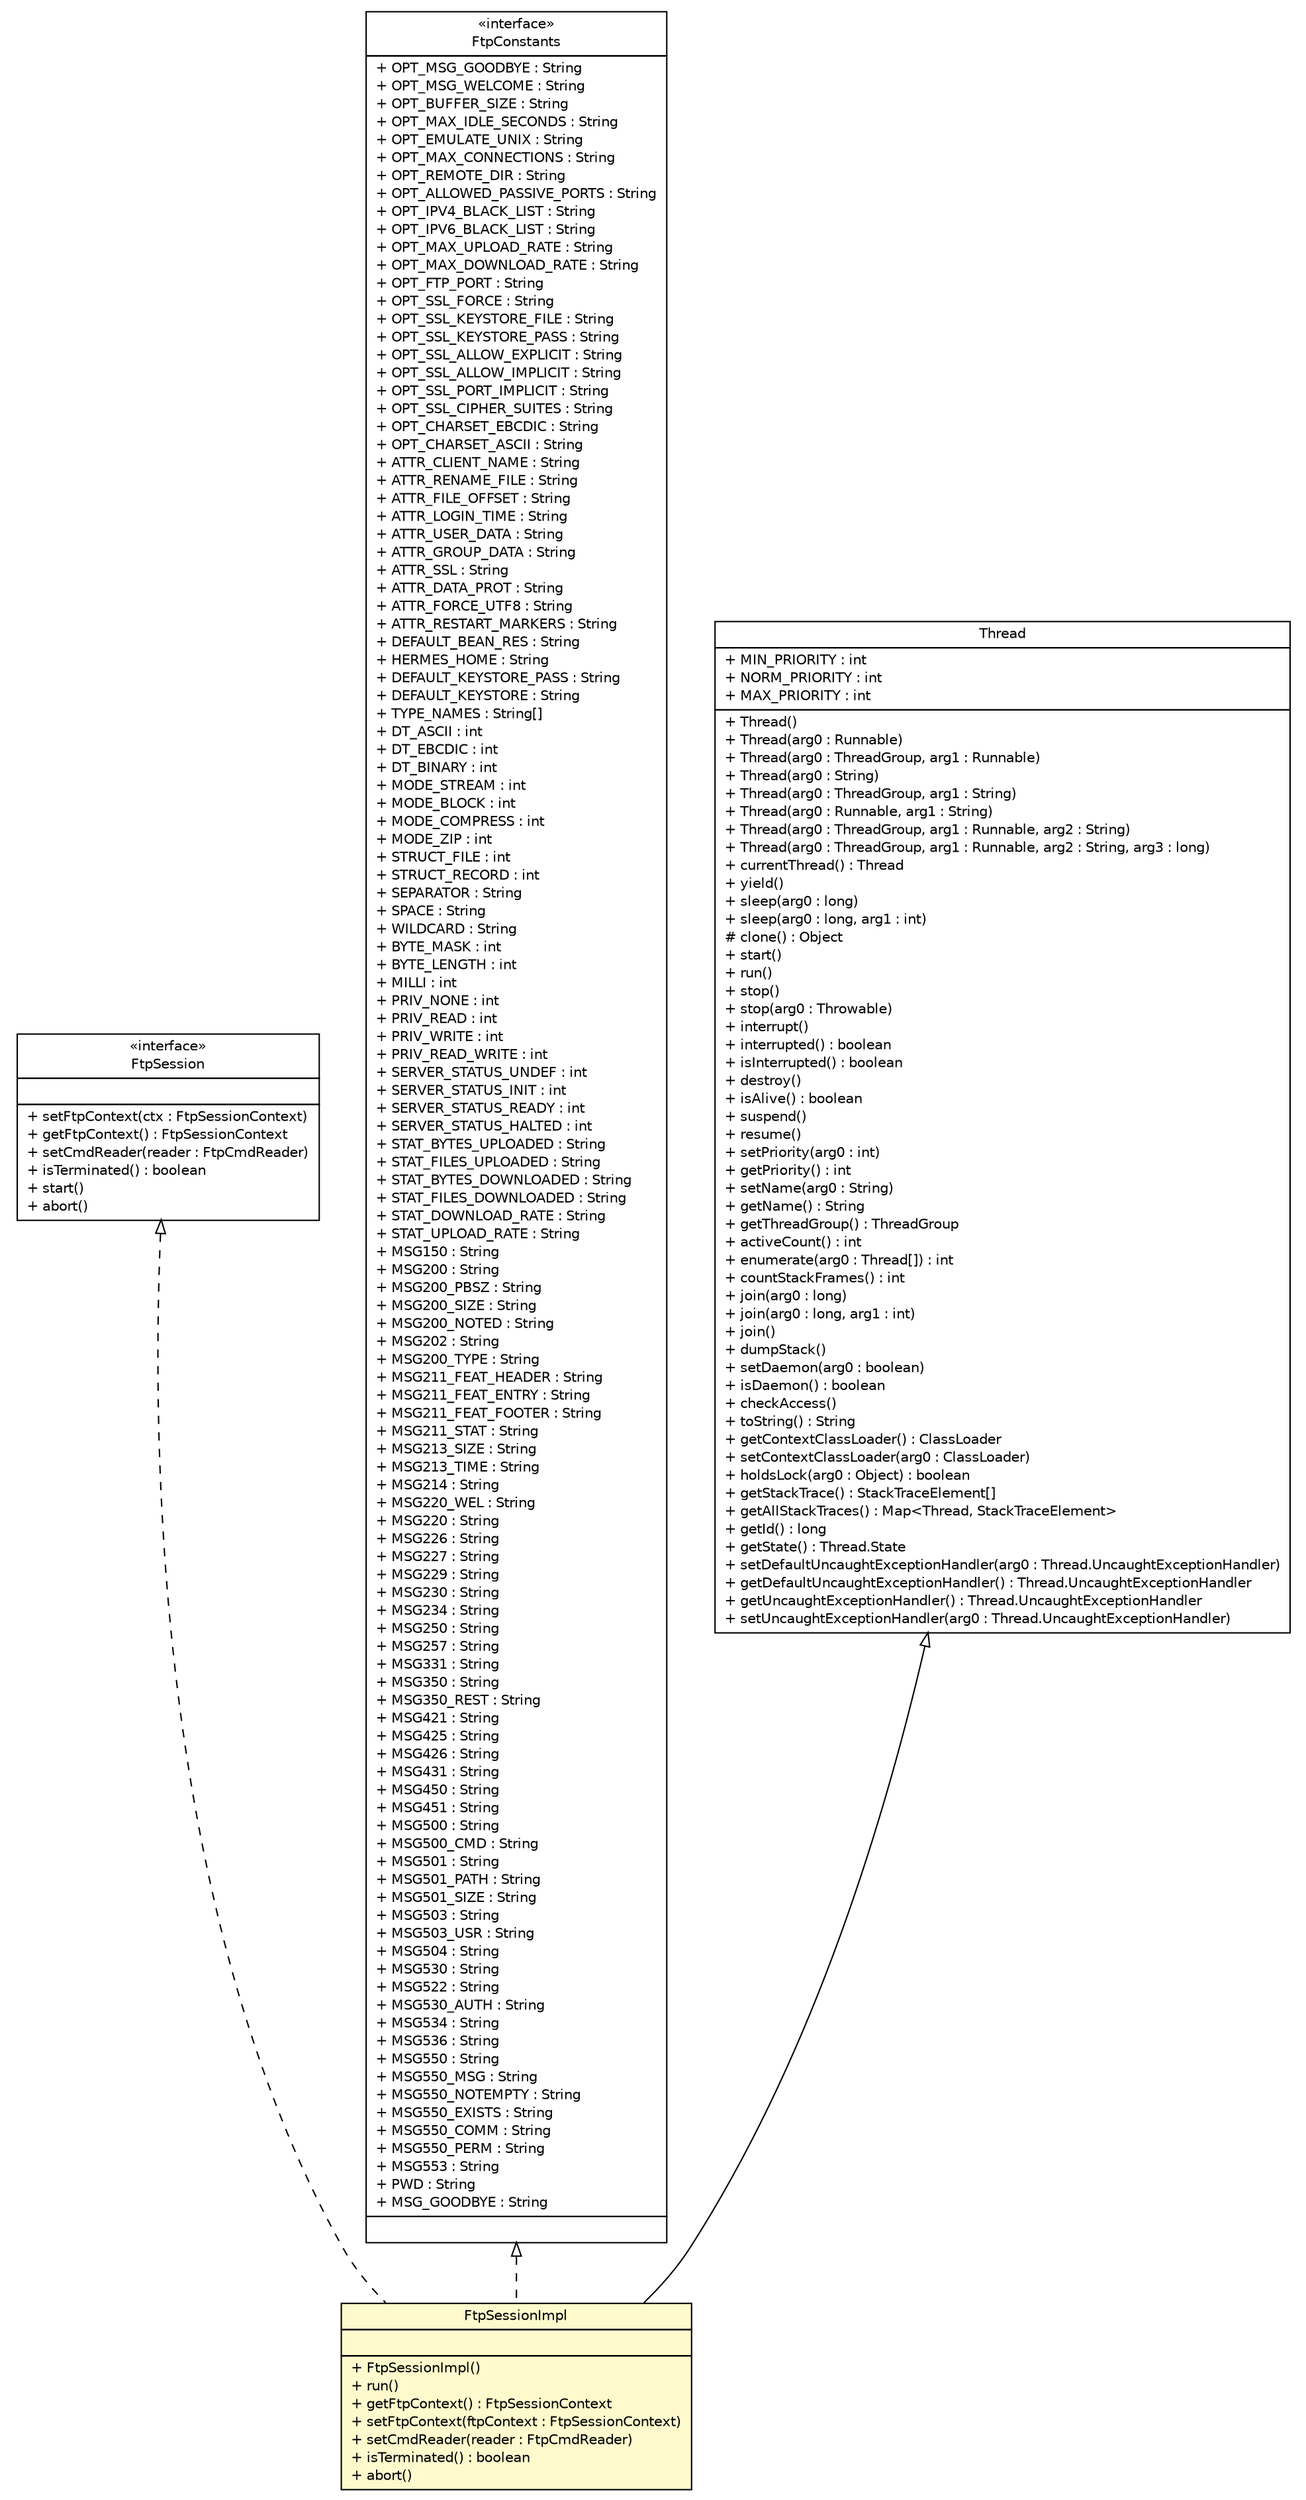 #!/usr/local/bin/dot
#
# Class diagram 
# Generated by UMLGraph version 5.1 (http://www.umlgraph.org/)
#

digraph G {
	edge [fontname="Helvetica",fontsize=10,labelfontname="Helvetica",labelfontsize=10];
	node [fontname="Helvetica",fontsize=10,shape=plaintext];
	nodesep=0.25;
	ranksep=0.5;
	// com.apporiented.hermesftp.session.FtpSession
	c4998 [label=<<table title="com.apporiented.hermesftp.session.FtpSession" border="0" cellborder="1" cellspacing="0" cellpadding="2" port="p" href="../FtpSession.html">
		<tr><td><table border="0" cellspacing="0" cellpadding="1">
<tr><td align="center" balign="center"> &#171;interface&#187; </td></tr>
<tr><td align="center" balign="center"> FtpSession </td></tr>
		</table></td></tr>
		<tr><td><table border="0" cellspacing="0" cellpadding="1">
<tr><td align="left" balign="left">  </td></tr>
		</table></td></tr>
		<tr><td><table border="0" cellspacing="0" cellpadding="1">
<tr><td align="left" balign="left"> + setFtpContext(ctx : FtpSessionContext) </td></tr>
<tr><td align="left" balign="left"> + getFtpContext() : FtpSessionContext </td></tr>
<tr><td align="left" balign="left"> + setCmdReader(reader : FtpCmdReader) </td></tr>
<tr><td align="left" balign="left"> + isTerminated() : boolean </td></tr>
<tr><td align="left" balign="left"> + start() </td></tr>
<tr><td align="left" balign="left"> + abort() </td></tr>
		</table></td></tr>
		</table>>, fontname="Helvetica", fontcolor="black", fontsize=10.0];
	// com.apporiented.hermesftp.session.impl.FtpSessionImpl
	c5000 [label=<<table title="com.apporiented.hermesftp.session.impl.FtpSessionImpl" border="0" cellborder="1" cellspacing="0" cellpadding="2" port="p" bgcolor="lemonChiffon" href="./FtpSessionImpl.html">
		<tr><td><table border="0" cellspacing="0" cellpadding="1">
<tr><td align="center" balign="center"> FtpSessionImpl </td></tr>
		</table></td></tr>
		<tr><td><table border="0" cellspacing="0" cellpadding="1">
<tr><td align="left" balign="left">  </td></tr>
		</table></td></tr>
		<tr><td><table border="0" cellspacing="0" cellpadding="1">
<tr><td align="left" balign="left"> + FtpSessionImpl() </td></tr>
<tr><td align="left" balign="left"> + run() </td></tr>
<tr><td align="left" balign="left"> + getFtpContext() : FtpSessionContext </td></tr>
<tr><td align="left" balign="left"> + setFtpContext(ftpContext : FtpSessionContext) </td></tr>
<tr><td align="left" balign="left"> + setCmdReader(reader : FtpCmdReader) </td></tr>
<tr><td align="left" balign="left"> + isTerminated() : boolean </td></tr>
<tr><td align="left" balign="left"> + abort() </td></tr>
		</table></td></tr>
		</table>>, fontname="Helvetica", fontcolor="black", fontsize=10.0];
	// com.apporiented.hermesftp.common.FtpConstants
	c5003 [label=<<table title="com.apporiented.hermesftp.common.FtpConstants" border="0" cellborder="1" cellspacing="0" cellpadding="2" port="p" href="../../common/FtpConstants.html">
		<tr><td><table border="0" cellspacing="0" cellpadding="1">
<tr><td align="center" balign="center"> &#171;interface&#187; </td></tr>
<tr><td align="center" balign="center"> FtpConstants </td></tr>
		</table></td></tr>
		<tr><td><table border="0" cellspacing="0" cellpadding="1">
<tr><td align="left" balign="left"> + OPT_MSG_GOODBYE : String </td></tr>
<tr><td align="left" balign="left"> + OPT_MSG_WELCOME : String </td></tr>
<tr><td align="left" balign="left"> + OPT_BUFFER_SIZE : String </td></tr>
<tr><td align="left" balign="left"> + OPT_MAX_IDLE_SECONDS : String </td></tr>
<tr><td align="left" balign="left"> + OPT_EMULATE_UNIX : String </td></tr>
<tr><td align="left" balign="left"> + OPT_MAX_CONNECTIONS : String </td></tr>
<tr><td align="left" balign="left"> + OPT_REMOTE_DIR : String </td></tr>
<tr><td align="left" balign="left"> + OPT_ALLOWED_PASSIVE_PORTS : String </td></tr>
<tr><td align="left" balign="left"> + OPT_IPV4_BLACK_LIST : String </td></tr>
<tr><td align="left" balign="left"> + OPT_IPV6_BLACK_LIST : String </td></tr>
<tr><td align="left" balign="left"> + OPT_MAX_UPLOAD_RATE : String </td></tr>
<tr><td align="left" balign="left"> + OPT_MAX_DOWNLOAD_RATE : String </td></tr>
<tr><td align="left" balign="left"> + OPT_FTP_PORT : String </td></tr>
<tr><td align="left" balign="left"> + OPT_SSL_FORCE : String </td></tr>
<tr><td align="left" balign="left"> + OPT_SSL_KEYSTORE_FILE : String </td></tr>
<tr><td align="left" balign="left"> + OPT_SSL_KEYSTORE_PASS : String </td></tr>
<tr><td align="left" balign="left"> + OPT_SSL_ALLOW_EXPLICIT : String </td></tr>
<tr><td align="left" balign="left"> + OPT_SSL_ALLOW_IMPLICIT : String </td></tr>
<tr><td align="left" balign="left"> + OPT_SSL_PORT_IMPLICIT : String </td></tr>
<tr><td align="left" balign="left"> + OPT_SSL_CIPHER_SUITES : String </td></tr>
<tr><td align="left" balign="left"> + OPT_CHARSET_EBCDIC : String </td></tr>
<tr><td align="left" balign="left"> + OPT_CHARSET_ASCII : String </td></tr>
<tr><td align="left" balign="left"> + ATTR_CLIENT_NAME : String </td></tr>
<tr><td align="left" balign="left"> + ATTR_RENAME_FILE : String </td></tr>
<tr><td align="left" balign="left"> + ATTR_FILE_OFFSET : String </td></tr>
<tr><td align="left" balign="left"> + ATTR_LOGIN_TIME : String </td></tr>
<tr><td align="left" balign="left"> + ATTR_USER_DATA : String </td></tr>
<tr><td align="left" balign="left"> + ATTR_GROUP_DATA : String </td></tr>
<tr><td align="left" balign="left"> + ATTR_SSL : String </td></tr>
<tr><td align="left" balign="left"> + ATTR_DATA_PROT : String </td></tr>
<tr><td align="left" balign="left"> + ATTR_FORCE_UTF8 : String </td></tr>
<tr><td align="left" balign="left"> + ATTR_RESTART_MARKERS : String </td></tr>
<tr><td align="left" balign="left"> + DEFAULT_BEAN_RES : String </td></tr>
<tr><td align="left" balign="left"> + HERMES_HOME : String </td></tr>
<tr><td align="left" balign="left"> + DEFAULT_KEYSTORE_PASS : String </td></tr>
<tr><td align="left" balign="left"> + DEFAULT_KEYSTORE : String </td></tr>
<tr><td align="left" balign="left"> + TYPE_NAMES : String[] </td></tr>
<tr><td align="left" balign="left"> + DT_ASCII : int </td></tr>
<tr><td align="left" balign="left"> + DT_EBCDIC : int </td></tr>
<tr><td align="left" balign="left"> + DT_BINARY : int </td></tr>
<tr><td align="left" balign="left"> + MODE_STREAM : int </td></tr>
<tr><td align="left" balign="left"> + MODE_BLOCK : int </td></tr>
<tr><td align="left" balign="left"> + MODE_COMPRESS : int </td></tr>
<tr><td align="left" balign="left"> + MODE_ZIP : int </td></tr>
<tr><td align="left" balign="left"> + STRUCT_FILE : int </td></tr>
<tr><td align="left" balign="left"> + STRUCT_RECORD : int </td></tr>
<tr><td align="left" balign="left"> + SEPARATOR : String </td></tr>
<tr><td align="left" balign="left"> + SPACE : String </td></tr>
<tr><td align="left" balign="left"> + WILDCARD : String </td></tr>
<tr><td align="left" balign="left"> + BYTE_MASK : int </td></tr>
<tr><td align="left" balign="left"> + BYTE_LENGTH : int </td></tr>
<tr><td align="left" balign="left"> + MILLI : int </td></tr>
<tr><td align="left" balign="left"> + PRIV_NONE : int </td></tr>
<tr><td align="left" balign="left"> + PRIV_READ : int </td></tr>
<tr><td align="left" balign="left"> + PRIV_WRITE : int </td></tr>
<tr><td align="left" balign="left"> + PRIV_READ_WRITE : int </td></tr>
<tr><td align="left" balign="left"> + SERVER_STATUS_UNDEF : int </td></tr>
<tr><td align="left" balign="left"> + SERVER_STATUS_INIT : int </td></tr>
<tr><td align="left" balign="left"> + SERVER_STATUS_READY : int </td></tr>
<tr><td align="left" balign="left"> + SERVER_STATUS_HALTED : int </td></tr>
<tr><td align="left" balign="left"> + STAT_BYTES_UPLOADED : String </td></tr>
<tr><td align="left" balign="left"> + STAT_FILES_UPLOADED : String </td></tr>
<tr><td align="left" balign="left"> + STAT_BYTES_DOWNLOADED : String </td></tr>
<tr><td align="left" balign="left"> + STAT_FILES_DOWNLOADED : String </td></tr>
<tr><td align="left" balign="left"> + STAT_DOWNLOAD_RATE : String </td></tr>
<tr><td align="left" balign="left"> + STAT_UPLOAD_RATE : String </td></tr>
<tr><td align="left" balign="left"> + MSG150 : String </td></tr>
<tr><td align="left" balign="left"> + MSG200 : String </td></tr>
<tr><td align="left" balign="left"> + MSG200_PBSZ : String </td></tr>
<tr><td align="left" balign="left"> + MSG200_SIZE : String </td></tr>
<tr><td align="left" balign="left"> + MSG200_NOTED : String </td></tr>
<tr><td align="left" balign="left"> + MSG202 : String </td></tr>
<tr><td align="left" balign="left"> + MSG200_TYPE : String </td></tr>
<tr><td align="left" balign="left"> + MSG211_FEAT_HEADER : String </td></tr>
<tr><td align="left" balign="left"> + MSG211_FEAT_ENTRY : String </td></tr>
<tr><td align="left" balign="left"> + MSG211_FEAT_FOOTER : String </td></tr>
<tr><td align="left" balign="left"> + MSG211_STAT : String </td></tr>
<tr><td align="left" balign="left"> + MSG213_SIZE : String </td></tr>
<tr><td align="left" balign="left"> + MSG213_TIME : String </td></tr>
<tr><td align="left" balign="left"> + MSG214 : String </td></tr>
<tr><td align="left" balign="left"> + MSG220_WEL : String </td></tr>
<tr><td align="left" balign="left"> + MSG220 : String </td></tr>
<tr><td align="left" balign="left"> + MSG226 : String </td></tr>
<tr><td align="left" balign="left"> + MSG227 : String </td></tr>
<tr><td align="left" balign="left"> + MSG229 : String </td></tr>
<tr><td align="left" balign="left"> + MSG230 : String </td></tr>
<tr><td align="left" balign="left"> + MSG234 : String </td></tr>
<tr><td align="left" balign="left"> + MSG250 : String </td></tr>
<tr><td align="left" balign="left"> + MSG257 : String </td></tr>
<tr><td align="left" balign="left"> + MSG331 : String </td></tr>
<tr><td align="left" balign="left"> + MSG350 : String </td></tr>
<tr><td align="left" balign="left"> + MSG350_REST : String </td></tr>
<tr><td align="left" balign="left"> + MSG421 : String </td></tr>
<tr><td align="left" balign="left"> + MSG425 : String </td></tr>
<tr><td align="left" balign="left"> + MSG426 : String </td></tr>
<tr><td align="left" balign="left"> + MSG431 : String </td></tr>
<tr><td align="left" balign="left"> + MSG450 : String </td></tr>
<tr><td align="left" balign="left"> + MSG451 : String </td></tr>
<tr><td align="left" balign="left"> + MSG500 : String </td></tr>
<tr><td align="left" balign="left"> + MSG500_CMD : String </td></tr>
<tr><td align="left" balign="left"> + MSG501 : String </td></tr>
<tr><td align="left" balign="left"> + MSG501_PATH : String </td></tr>
<tr><td align="left" balign="left"> + MSG501_SIZE : String </td></tr>
<tr><td align="left" balign="left"> + MSG503 : String </td></tr>
<tr><td align="left" balign="left"> + MSG503_USR : String </td></tr>
<tr><td align="left" balign="left"> + MSG504 : String </td></tr>
<tr><td align="left" balign="left"> + MSG530 : String </td></tr>
<tr><td align="left" balign="left"> + MSG522 : String </td></tr>
<tr><td align="left" balign="left"> + MSG530_AUTH : String </td></tr>
<tr><td align="left" balign="left"> + MSG534 : String </td></tr>
<tr><td align="left" balign="left"> + MSG536 : String </td></tr>
<tr><td align="left" balign="left"> + MSG550 : String </td></tr>
<tr><td align="left" balign="left"> + MSG550_MSG : String </td></tr>
<tr><td align="left" balign="left"> + MSG550_NOTEMPTY : String </td></tr>
<tr><td align="left" balign="left"> + MSG550_EXISTS : String </td></tr>
<tr><td align="left" balign="left"> + MSG550_COMM : String </td></tr>
<tr><td align="left" balign="left"> + MSG550_PERM : String </td></tr>
<tr><td align="left" balign="left"> + MSG553 : String </td></tr>
<tr><td align="left" balign="left"> + PWD : String </td></tr>
<tr><td align="left" balign="left"> + MSG_GOODBYE : String </td></tr>
		</table></td></tr>
		<tr><td><table border="0" cellspacing="0" cellpadding="1">
<tr><td align="left" balign="left">  </td></tr>
		</table></td></tr>
		</table>>, fontname="Helvetica", fontcolor="black", fontsize=10.0];
	//com.apporiented.hermesftp.session.impl.FtpSessionImpl extends java.lang.Thread
	c5102:p -> c5000:p [dir=back,arrowtail=empty];
	//com.apporiented.hermesftp.session.impl.FtpSessionImpl implements com.apporiented.hermesftp.session.FtpSession
	c4998:p -> c5000:p [dir=back,arrowtail=empty,style=dashed];
	//com.apporiented.hermesftp.session.impl.FtpSessionImpl implements com.apporiented.hermesftp.common.FtpConstants
	c5003:p -> c5000:p [dir=back,arrowtail=empty,style=dashed];
	// java.lang.Thread
	c5102 [label=<<table title="java.lang.Thread" border="0" cellborder="1" cellspacing="0" cellpadding="2" port="p" href="http://java.sun.com/j2se/1.4.2/docs/api/java/lang/Thread.html">
		<tr><td><table border="0" cellspacing="0" cellpadding="1">
<tr><td align="center" balign="center"> Thread </td></tr>
		</table></td></tr>
		<tr><td><table border="0" cellspacing="0" cellpadding="1">
<tr><td align="left" balign="left"> + MIN_PRIORITY : int </td></tr>
<tr><td align="left" balign="left"> + NORM_PRIORITY : int </td></tr>
<tr><td align="left" balign="left"> + MAX_PRIORITY : int </td></tr>
		</table></td></tr>
		<tr><td><table border="0" cellspacing="0" cellpadding="1">
<tr><td align="left" balign="left"> + Thread() </td></tr>
<tr><td align="left" balign="left"> + Thread(arg0 : Runnable) </td></tr>
<tr><td align="left" balign="left"> + Thread(arg0 : ThreadGroup, arg1 : Runnable) </td></tr>
<tr><td align="left" balign="left"> + Thread(arg0 : String) </td></tr>
<tr><td align="left" balign="left"> + Thread(arg0 : ThreadGroup, arg1 : String) </td></tr>
<tr><td align="left" balign="left"> + Thread(arg0 : Runnable, arg1 : String) </td></tr>
<tr><td align="left" balign="left"> + Thread(arg0 : ThreadGroup, arg1 : Runnable, arg2 : String) </td></tr>
<tr><td align="left" balign="left"> + Thread(arg0 : ThreadGroup, arg1 : Runnable, arg2 : String, arg3 : long) </td></tr>
<tr><td align="left" balign="left"> + currentThread() : Thread </td></tr>
<tr><td align="left" balign="left"> + yield() </td></tr>
<tr><td align="left" balign="left"> + sleep(arg0 : long) </td></tr>
<tr><td align="left" balign="left"> + sleep(arg0 : long, arg1 : int) </td></tr>
<tr><td align="left" balign="left"> # clone() : Object </td></tr>
<tr><td align="left" balign="left"> + start() </td></tr>
<tr><td align="left" balign="left"> + run() </td></tr>
<tr><td align="left" balign="left"> + stop() </td></tr>
<tr><td align="left" balign="left"> + stop(arg0 : Throwable) </td></tr>
<tr><td align="left" balign="left"> + interrupt() </td></tr>
<tr><td align="left" balign="left"> + interrupted() : boolean </td></tr>
<tr><td align="left" balign="left"> + isInterrupted() : boolean </td></tr>
<tr><td align="left" balign="left"> + destroy() </td></tr>
<tr><td align="left" balign="left"> + isAlive() : boolean </td></tr>
<tr><td align="left" balign="left"> + suspend() </td></tr>
<tr><td align="left" balign="left"> + resume() </td></tr>
<tr><td align="left" balign="left"> + setPriority(arg0 : int) </td></tr>
<tr><td align="left" balign="left"> + getPriority() : int </td></tr>
<tr><td align="left" balign="left"> + setName(arg0 : String) </td></tr>
<tr><td align="left" balign="left"> + getName() : String </td></tr>
<tr><td align="left" balign="left"> + getThreadGroup() : ThreadGroup </td></tr>
<tr><td align="left" balign="left"> + activeCount() : int </td></tr>
<tr><td align="left" balign="left"> + enumerate(arg0 : Thread[]) : int </td></tr>
<tr><td align="left" balign="left"> + countStackFrames() : int </td></tr>
<tr><td align="left" balign="left"> + join(arg0 : long) </td></tr>
<tr><td align="left" balign="left"> + join(arg0 : long, arg1 : int) </td></tr>
<tr><td align="left" balign="left"> + join() </td></tr>
<tr><td align="left" balign="left"> + dumpStack() </td></tr>
<tr><td align="left" balign="left"> + setDaemon(arg0 : boolean) </td></tr>
<tr><td align="left" balign="left"> + isDaemon() : boolean </td></tr>
<tr><td align="left" balign="left"> + checkAccess() </td></tr>
<tr><td align="left" balign="left"> + toString() : String </td></tr>
<tr><td align="left" balign="left"> + getContextClassLoader() : ClassLoader </td></tr>
<tr><td align="left" balign="left"> + setContextClassLoader(arg0 : ClassLoader) </td></tr>
<tr><td align="left" balign="left"> + holdsLock(arg0 : Object) : boolean </td></tr>
<tr><td align="left" balign="left"> + getStackTrace() : StackTraceElement[] </td></tr>
<tr><td align="left" balign="left"> + getAllStackTraces() : Map&lt;Thread, StackTraceElement&gt; </td></tr>
<tr><td align="left" balign="left"> + getId() : long </td></tr>
<tr><td align="left" balign="left"> + getState() : Thread.State </td></tr>
<tr><td align="left" balign="left"> + setDefaultUncaughtExceptionHandler(arg0 : Thread.UncaughtExceptionHandler) </td></tr>
<tr><td align="left" balign="left"> + getDefaultUncaughtExceptionHandler() : Thread.UncaughtExceptionHandler </td></tr>
<tr><td align="left" balign="left"> + getUncaughtExceptionHandler() : Thread.UncaughtExceptionHandler </td></tr>
<tr><td align="left" balign="left"> + setUncaughtExceptionHandler(arg0 : Thread.UncaughtExceptionHandler) </td></tr>
		</table></td></tr>
		</table>>, fontname="Helvetica", fontcolor="black", fontsize=10.0];
}

